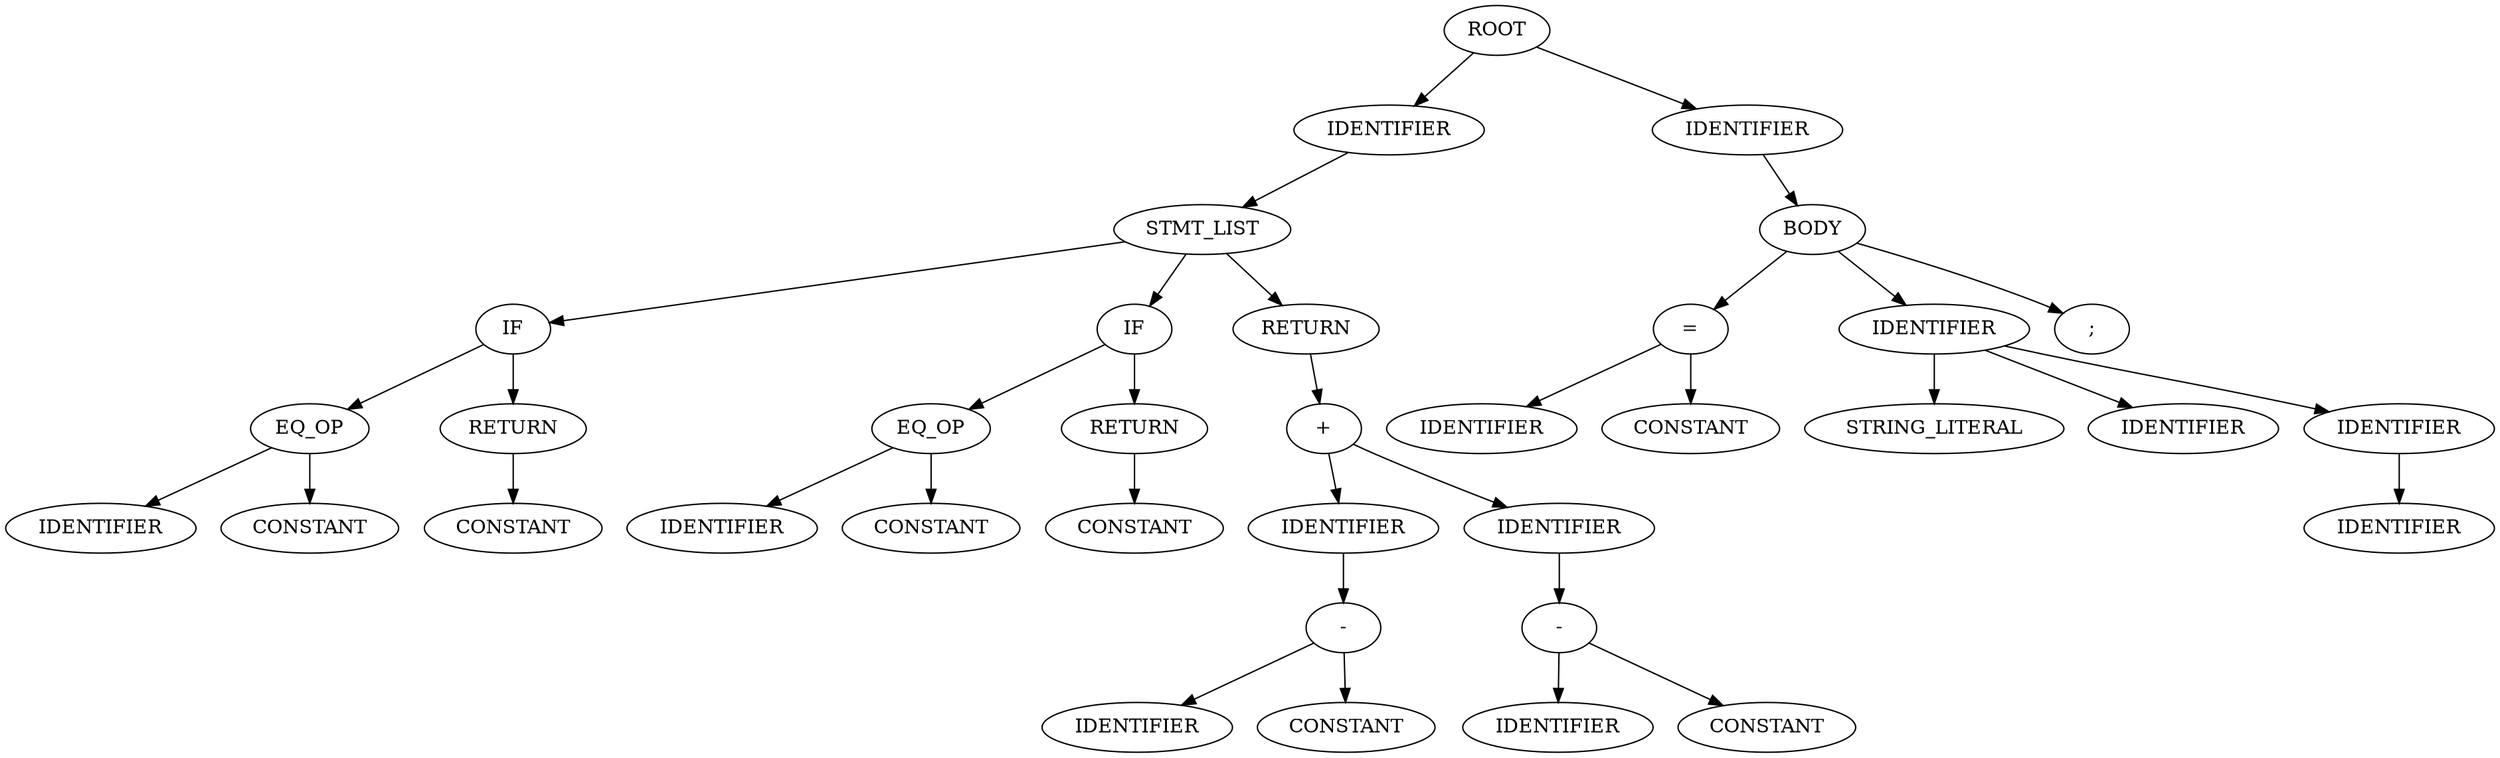 strict digraph AST {
37 [label="ROOT"];
0 [label="IDENTIFIER"];
25 [label="STMT_LIST"];
7 [label="IF"];
4 [label="EQ_OP"];
2 [label="IDENTIFIER"];
3 [label="CONSTANT"];
6 [label="RETURN"];
5 [label="CONSTANT"];
13 [label="IF"];
10 [label="EQ_OP"];
8 [label="IDENTIFIER"];
9 [label="CONSTANT"];
12 [label="RETURN"];
11 [label="CONSTANT"];
24 [label="RETURN"];
23 [label="+"];
15 [label="IDENTIFIER"];
18 [label="-"];
16 [label="IDENTIFIER"];
17 [label="CONSTANT"];
19 [label="IDENTIFIER"];
22 [label="-"];
20 [label="IDENTIFIER"];
21 [label="CONSTANT"];
26 [label="IDENTIFIER"];
36 [label="BODY"];
29 [label="="];
27 [label="IDENTIFIER"];
28 [label="CONSTANT"];
30 [label="IDENTIFIER"];
31 [label="STRING_LITERAL"];
32 [label="IDENTIFIER"];
33 [label="IDENTIFIER"];
34 [label="IDENTIFIER"];
35 [label=";"];
37 -> 0
0 -> 25
25 -> 7
7 -> 4
4 -> 2
4 -> 3
7 -> 6
6 -> 5
25 -> 13
13 -> 10
10 -> 8
10 -> 9
13 -> 12
12 -> 11
25 -> 24
24 -> 23
23 -> 15
15 -> 18
18 -> 16
18 -> 17
23 -> 19
19 -> 22
22 -> 20
22 -> 21
37 -> 26
26 -> 36
36 -> 29
29 -> 27
29 -> 28
36 -> 30
30 -> 31
30 -> 32
30 -> 33
33 -> 34
36 -> 35
}
